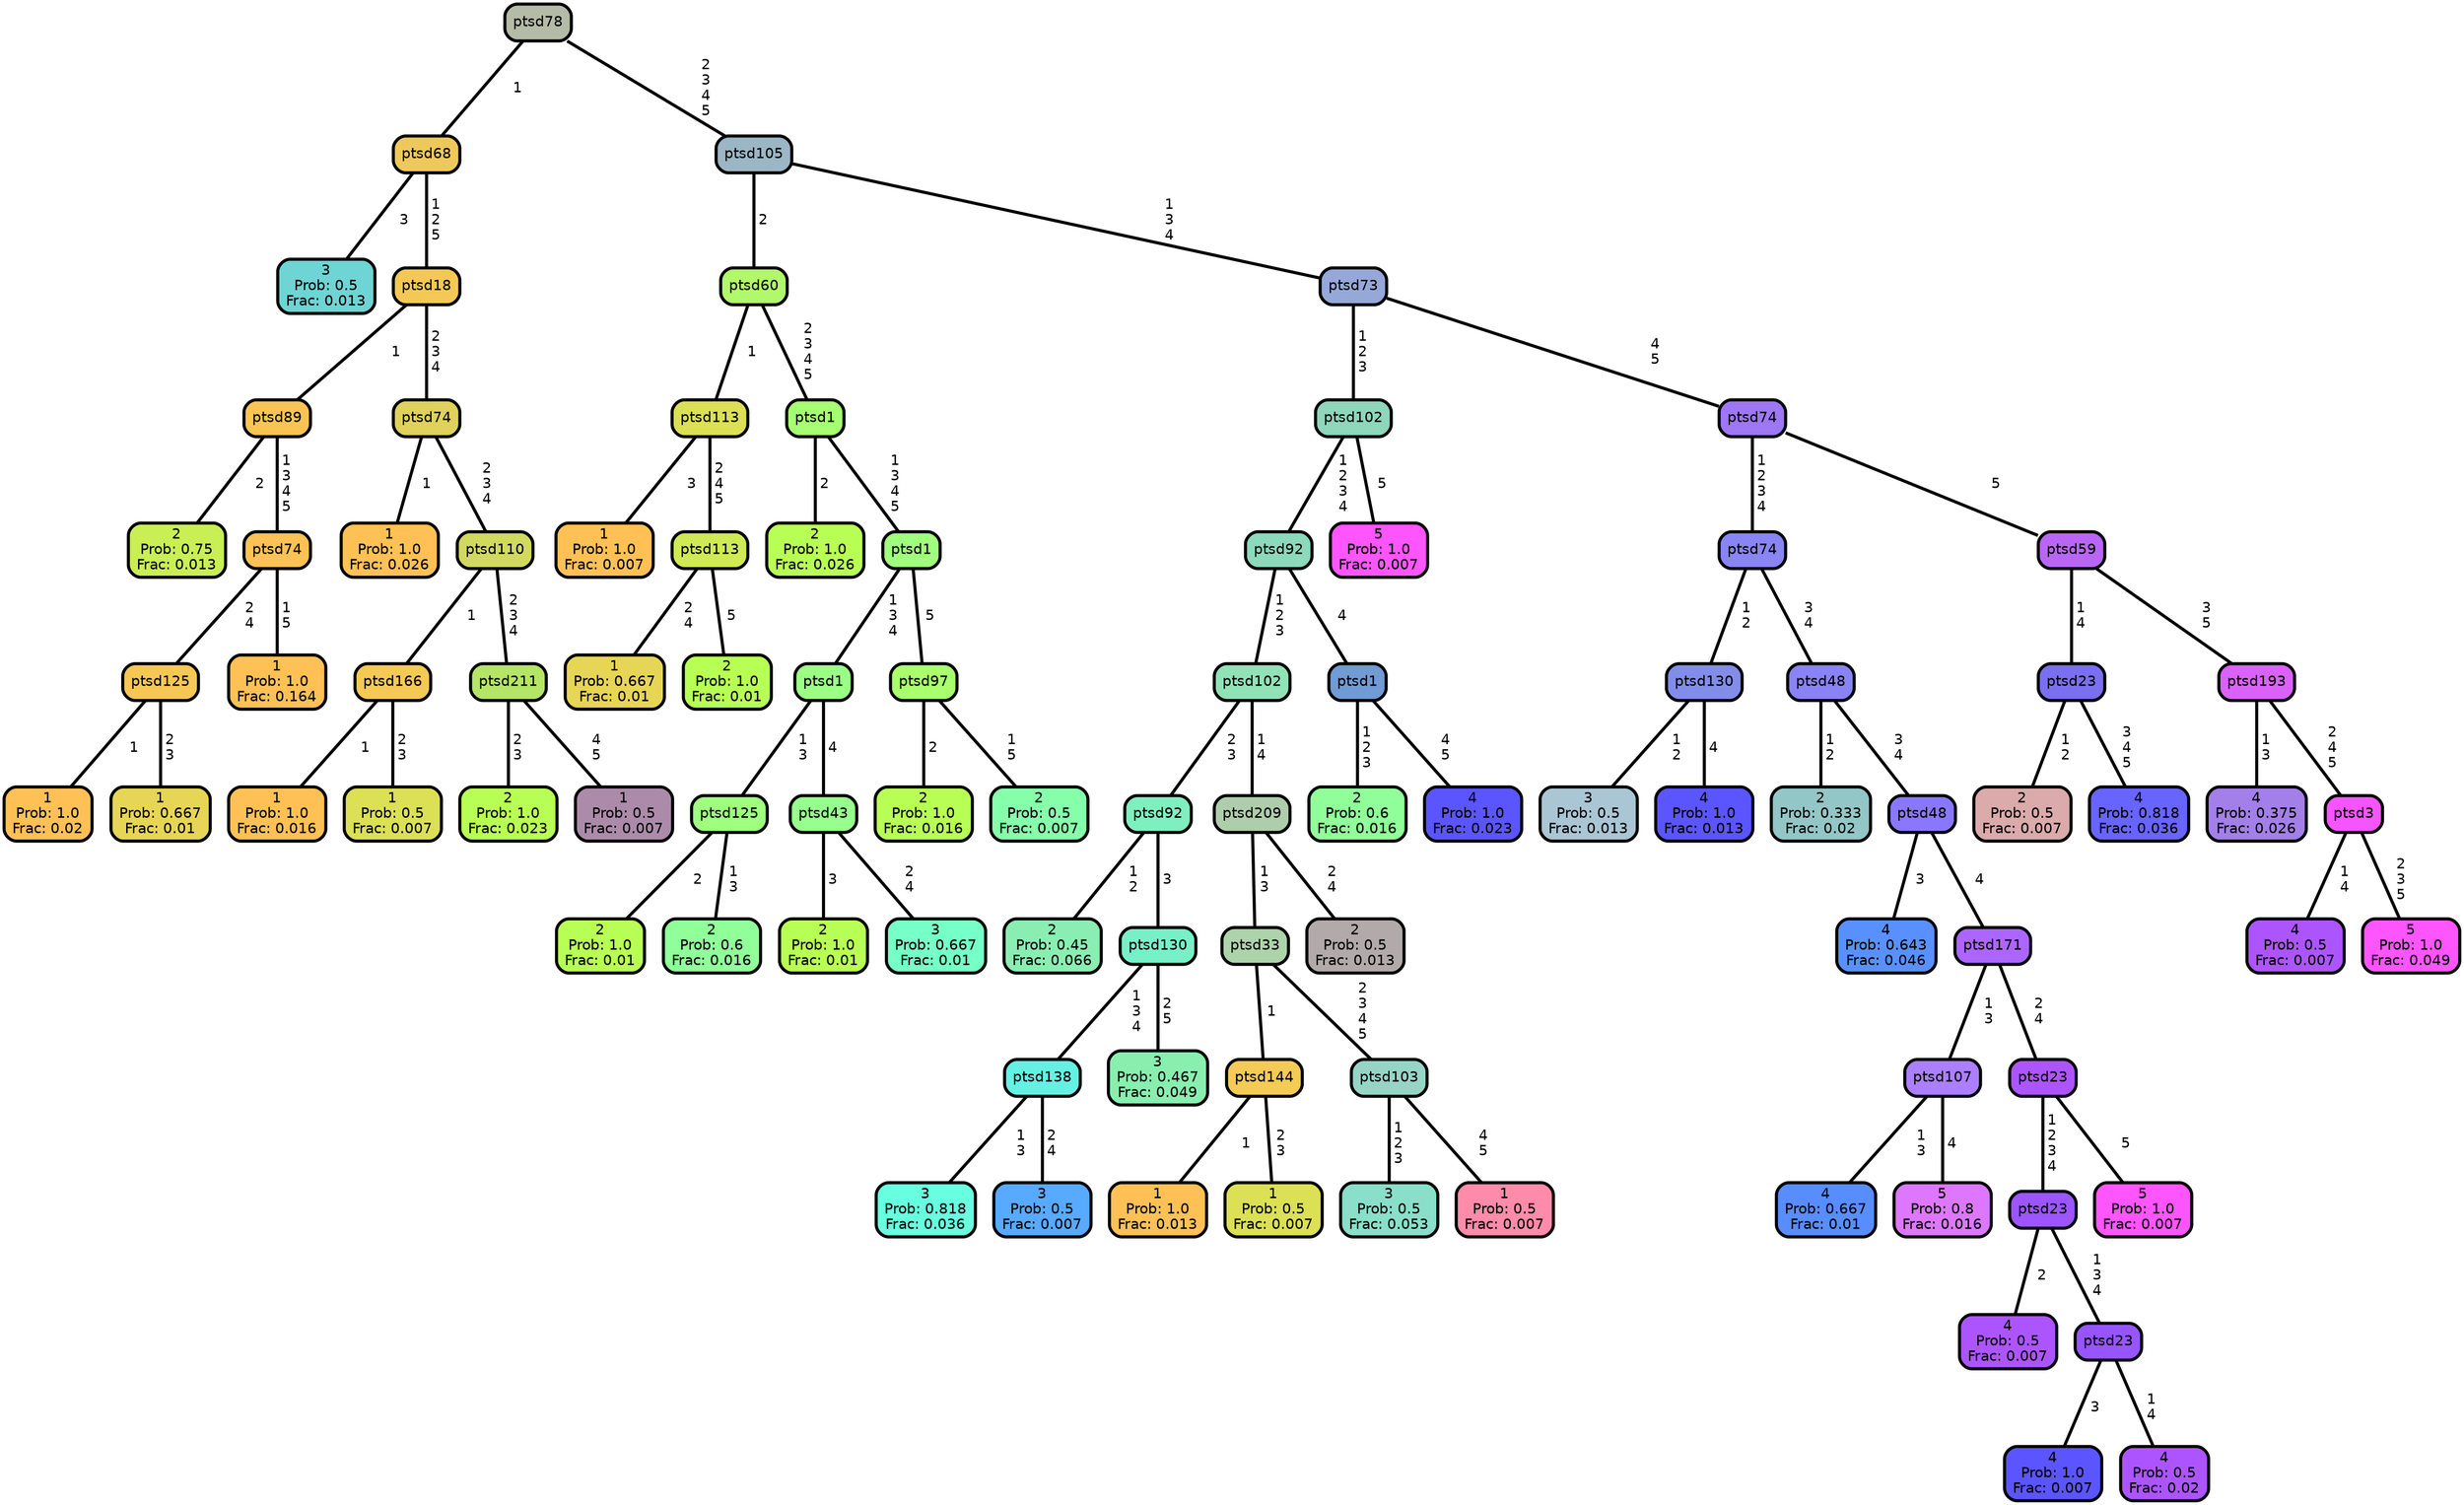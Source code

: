 graph Tree {
node [shape=box, style="filled, rounded",color="black",penwidth="3",fontcolor="black",                 fontname=helvetica] ;
graph [ranksep="0 equally", splines=straight,                 bgcolor=transparent, dpi=60] ;
edge [fontname=helvetica, color=black] ;
0 [label="3
Prob: 0.5
Frac: 0.013", fillcolor="#6fd4d4"] ;
1 [label="ptsd68",href=".//ptsd68.svg", fillcolor="#edc85c"] ;
2 [label="2
Prob: 0.75
Frac: 0.013", fillcolor="#c9ef55"] ;
3 [label="ptsd89",href=".//ptsd89.svg", fillcolor="#fac455"] ;
4 [label="1
Prob: 1.0
Frac: 0.02", fillcolor="#ffc155"] ;
5 [label="ptsd125",href=".//ptsd125.svg", fillcolor="#f7c755"] ;
6 [label="1
Prob: 0.667
Frac: 0.01", fillcolor="#e7d555"] ;
7 [label="ptsd74",href=".//ptsd74.svg", fillcolor="#fdc255"] ;
8 [label="1
Prob: 1.0
Frac: 0.164", fillcolor="#ffc155"] ;
9 [label="ptsd18",href=".//ptsd18.svg", fillcolor="#f3c856"] ;
10 [label="1
Prob: 1.0
Frac: 0.026", fillcolor="#ffc155"] ;
11 [label="ptsd74",href=".//ptsd74.svg", fillcolor="#e0d15c"] ;
12 [label="1
Prob: 1.0
Frac: 0.016", fillcolor="#ffc155"] ;
13 [label="ptsd166",href=".//ptsd166.svg", fillcolor="#f4c955"] ;
14 [label="1
Prob: 0.5
Frac: 0.007", fillcolor="#dbe055"] ;
15 [label="ptsd110",href=".//ptsd110.svg", fillcolor="#d1d95f"] ;
16 [label="2
Prob: 1.0
Frac: 0.023", fillcolor="#b8ff55"] ;
17 [label="ptsd211",href=".//ptsd211.svg", fillcolor="#b5e567"] ;
18 [label="1
Prob: 0.5
Frac: 0.007", fillcolor="#ac8baa"] ;
19 [label="ptsd78",href=".//ptsd78.svg", fillcolor="#b4bba6"] ;
20 [label="1
Prob: 1.0
Frac: 0.007", fillcolor="#ffc155"] ;
21 [label="ptsd113",href=".//ptsd113.svg", fillcolor="#dbe055"] ;
22 [label="1
Prob: 0.667
Frac: 0.01", fillcolor="#e7d555"] ;
23 [label="ptsd113",href=".//ptsd113.svg", fillcolor="#cfea55"] ;
24 [label="2
Prob: 1.0
Frac: 0.01", fillcolor="#b8ff55"] ;
25 [label="ptsd60",href=".//ptsd60.svg", fillcolor="#b2f86b"] ;
26 [label="2
Prob: 1.0
Frac: 0.026", fillcolor="#b8ff55"] ;
27 [label="ptsd1",href=".//ptsd1.svg", fillcolor="#a6ff72"] ;
28 [label="2
Prob: 1.0
Frac: 0.01", fillcolor="#b8ff55"] ;
29 [label="ptsd125",href=".//ptsd125.svg", fillcolor="#9fff7f"] ;
30 [label="2
Prob: 0.6
Frac: 0.016", fillcolor="#90ff99"] ;
31 [label="ptsd1",href=".//ptsd1.svg", fillcolor="#9bff85"] ;
32 [label="2
Prob: 1.0
Frac: 0.01", fillcolor="#b8ff55"] ;
33 [label="ptsd43",href=".//ptsd43.svg", fillcolor="#97ff8d"] ;
34 [label="3
Prob: 0.667
Frac: 0.01", fillcolor="#76ffc6"] ;
35 [label="ptsd1",href=".//ptsd1.svg", fillcolor="#a0ff7d"] ;
36 [label="2
Prob: 1.0
Frac: 0.016", fillcolor="#b8ff55"] ;
37 [label="ptsd97",href=".//ptsd97.svg", fillcolor="#a9ff6d"] ;
38 [label="2
Prob: 0.5
Frac: 0.007", fillcolor="#86ffaa"] ;
39 [label="ptsd105",href=".//ptsd105.svg", fillcolor="#9bb6c5"] ;
40 [label="2
Prob: 0.45
Frac: 0.066", fillcolor="#8aeeb2"] ;
41 [label="ptsd92",href=".//ptsd92.svg", fillcolor="#7fefbf"] ;
42 [label="3
Prob: 0.818
Frac: 0.036", fillcolor="#67ffe0"] ;
43 [label="ptsd138",href=".//ptsd138.svg", fillcolor="#64f1e4"] ;
44 [label="3
Prob: 0.5
Frac: 0.007", fillcolor="#57aaff"] ;
45 [label="ptsd130",href=".//ptsd130.svg", fillcolor="#77f0c8"] ;
46 [label="3
Prob: 0.467
Frac: 0.049", fillcolor="#88efaf"] ;
47 [label="ptsd102",href=".//ptsd102.svg", fillcolor="#90e2b7"] ;
48 [label="1
Prob: 1.0
Frac: 0.013", fillcolor="#ffc155"] ;
49 [label="ptsd144",href=".//ptsd144.svg", fillcolor="#f3cb55"] ;
50 [label="1
Prob: 0.5
Frac: 0.007", fillcolor="#dbe055"] ;
51 [label="ptsd33",href=".//ptsd33.svg", fillcolor="#add3aa"] ;
52 [label="3
Prob: 0.5
Frac: 0.053", fillcolor="#89dfc9"] ;
53 [label="ptsd103",href=".//ptsd103.svg", fillcolor="#96d5c6"] ;
54 [label="1
Prob: 0.5
Frac: 0.007", fillcolor="#ff8baa"] ;
55 [label="ptsd209",href=".//ptsd209.svg", fillcolor="#aecdaa"] ;
56 [label="2
Prob: 0.5
Frac: 0.013", fillcolor="#b2aaaa"] ;
57 [label="ptsd92",href=".//ptsd92.svg", fillcolor="#8cd9bb"] ;
58 [label="2
Prob: 0.6
Frac: 0.016", fillcolor="#90ff99"] ;
59 [label="ptsd1",href=".//ptsd1.svg", fillcolor="#709bd4"] ;
60 [label="4
Prob: 1.0
Frac: 0.023", fillcolor="#5a55ff"] ;
61 [label="ptsd102",href=".//ptsd102.svg", fillcolor="#8ed6bc"] ;
62 [label="5
Prob: 1.0
Frac: 0.007", fillcolor="#ff55ff"] ;
63 [label="ptsd73",href=".//ptsd73.svg", fillcolor="#96a8d8"] ;
64 [label="3
Prob: 0.5
Frac: 0.013", fillcolor="#aac5d4"] ;
65 [label="ptsd130",href=".//ptsd130.svg", fillcolor="#828de9"] ;
66 [label="4
Prob: 1.0
Frac: 0.013", fillcolor="#5a55ff"] ;
67 [label="ptsd74",href=".//ptsd74.svg", fillcolor="#8985f4"] ;
68 [label="2
Prob: 0.333
Frac: 0.02", fillcolor="#93c6c6"] ;
69 [label="ptsd48",href=".//ptsd48.svg", fillcolor="#8a83f6"] ;
70 [label="4
Prob: 0.643
Frac: 0.046", fillcolor="#5891ff"] ;
71 [label="ptsd48",href=".//ptsd48.svg", fillcolor="#8978ff"] ;
72 [label="4
Prob: 0.667
Frac: 0.01", fillcolor="#588dff"] ;
73 [label="ptsd107",href=".//ptsd107.svg", fillcolor="#ab7fff"] ;
74 [label="5
Prob: 0.8
Frac: 0.016", fillcolor="#dd77ff"] ;
75 [label="ptsd171",href=".//ptsd171.svg", fillcolor="#ac66ff"] ;
76 [label="4
Prob: 0.5
Frac: 0.007", fillcolor="#ac55ff"] ;
77 [label="ptsd23",href=".//ptsd23.svg", fillcolor="#9c55ff"] ;
78 [label="4
Prob: 1.0
Frac: 0.007", fillcolor="#5a55ff"] ;
79 [label="ptsd23",href=".//ptsd23.svg", fillcolor="#9755ff"] ;
80 [label="4
Prob: 0.5
Frac: 0.02", fillcolor="#ac55ff"] ;
81 [label="ptsd23",href=".//ptsd23.svg", fillcolor="#ac55ff"] ;
82 [label="5
Prob: 1.0
Frac: 0.007", fillcolor="#ff55ff"] ;
83 [label="ptsd74",href=".//ptsd74.svg", fillcolor="#9e77f5"] ;
84 [label="2
Prob: 0.5
Frac: 0.007", fillcolor="#dbaaaa"] ;
85 [label="ptsd23",href=".//ptsd23.svg", fillcolor="#7a6ff1"] ;
86 [label="4
Prob: 0.818
Frac: 0.036", fillcolor="#6864ff"] ;
87 [label="ptsd59",href=".//ptsd59.svg", fillcolor="#b966f6"] ;
88 [label="4
Prob: 0.375
Frac: 0.026", fillcolor="#a37fe9"] ;
89 [label="ptsd193",href=".//ptsd193.svg", fillcolor="#da62f8"] ;
90 [label="4
Prob: 0.5
Frac: 0.007", fillcolor="#ac55ff"] ;
91 [label="ptsd3",href=".//ptsd3.svg", fillcolor="#f555ff"] ;
92 [label="5
Prob: 1.0
Frac: 0.049", fillcolor="#ff55ff"] ;
1 -- 0 [label=" 3",penwidth=3] ;
1 -- 9 [label=" 1\n 2\n 5",penwidth=3] ;
3 -- 2 [label=" 2",penwidth=3] ;
3 -- 7 [label=" 1\n 3\n 4\n 5",penwidth=3] ;
5 -- 4 [label=" 1",penwidth=3] ;
5 -- 6 [label=" 2\n 3",penwidth=3] ;
7 -- 5 [label=" 2\n 4",penwidth=3] ;
7 -- 8 [label=" 1\n 5",penwidth=3] ;
9 -- 3 [label=" 1",penwidth=3] ;
9 -- 11 [label=" 2\n 3\n 4",penwidth=3] ;
11 -- 10 [label=" 1",penwidth=3] ;
11 -- 15 [label=" 2\n 3\n 4",penwidth=3] ;
13 -- 12 [label=" 1",penwidth=3] ;
13 -- 14 [label=" 2\n 3",penwidth=3] ;
15 -- 13 [label=" 1",penwidth=3] ;
15 -- 17 [label=" 2\n 3\n 4",penwidth=3] ;
17 -- 16 [label=" 2\n 3",penwidth=3] ;
17 -- 18 [label=" 4\n 5",penwidth=3] ;
19 -- 1 [label=" 1",penwidth=3] ;
19 -- 39 [label=" 2\n 3\n 4\n 5",penwidth=3] ;
21 -- 20 [label=" 3",penwidth=3] ;
21 -- 23 [label=" 2\n 4\n 5",penwidth=3] ;
23 -- 22 [label=" 2\n 4",penwidth=3] ;
23 -- 24 [label=" 5",penwidth=3] ;
25 -- 21 [label=" 1",penwidth=3] ;
25 -- 27 [label=" 2\n 3\n 4\n 5",penwidth=3] ;
27 -- 26 [label=" 2",penwidth=3] ;
27 -- 35 [label=" 1\n 3\n 4\n 5",penwidth=3] ;
29 -- 28 [label=" 2",penwidth=3] ;
29 -- 30 [label=" 1\n 3",penwidth=3] ;
31 -- 29 [label=" 1\n 3",penwidth=3] ;
31 -- 33 [label=" 4",penwidth=3] ;
33 -- 32 [label=" 3",penwidth=3] ;
33 -- 34 [label=" 2\n 4",penwidth=3] ;
35 -- 31 [label=" 1\n 3\n 4",penwidth=3] ;
35 -- 37 [label=" 5",penwidth=3] ;
37 -- 36 [label=" 2",penwidth=3] ;
37 -- 38 [label=" 1\n 5",penwidth=3] ;
39 -- 25 [label=" 2",penwidth=3] ;
39 -- 63 [label=" 1\n 3\n 4",penwidth=3] ;
41 -- 40 [label=" 1\n 2",penwidth=3] ;
41 -- 45 [label=" 3",penwidth=3] ;
43 -- 42 [label=" 1\n 3",penwidth=3] ;
43 -- 44 [label=" 2\n 4",penwidth=3] ;
45 -- 43 [label=" 1\n 3\n 4",penwidth=3] ;
45 -- 46 [label=" 2\n 5",penwidth=3] ;
47 -- 41 [label=" 2\n 3",penwidth=3] ;
47 -- 55 [label=" 1\n 4",penwidth=3] ;
49 -- 48 [label=" 1",penwidth=3] ;
49 -- 50 [label=" 2\n 3",penwidth=3] ;
51 -- 49 [label=" 1",penwidth=3] ;
51 -- 53 [label=" 2\n 3\n 4\n 5",penwidth=3] ;
53 -- 52 [label=" 1\n 2\n 3",penwidth=3] ;
53 -- 54 [label=" 4\n 5",penwidth=3] ;
55 -- 51 [label=" 1\n 3",penwidth=3] ;
55 -- 56 [label=" 2\n 4",penwidth=3] ;
57 -- 47 [label=" 1\n 2\n 3",penwidth=3] ;
57 -- 59 [label=" 4",penwidth=3] ;
59 -- 58 [label=" 1\n 2\n 3",penwidth=3] ;
59 -- 60 [label=" 4\n 5",penwidth=3] ;
61 -- 57 [label=" 1\n 2\n 3\n 4",penwidth=3] ;
61 -- 62 [label=" 5",penwidth=3] ;
63 -- 61 [label=" 1\n 2\n 3",penwidth=3] ;
63 -- 83 [label=" 4\n 5",penwidth=3] ;
65 -- 64 [label=" 1\n 2",penwidth=3] ;
65 -- 66 [label=" 4",penwidth=3] ;
67 -- 65 [label=" 1\n 2",penwidth=3] ;
67 -- 69 [label=" 3\n 4",penwidth=3] ;
69 -- 68 [label=" 1\n 2",penwidth=3] ;
69 -- 71 [label=" 3\n 4",penwidth=3] ;
71 -- 70 [label=" 3",penwidth=3] ;
71 -- 75 [label=" 4",penwidth=3] ;
73 -- 72 [label=" 1\n 3",penwidth=3] ;
73 -- 74 [label=" 4",penwidth=3] ;
75 -- 73 [label=" 1\n 3",penwidth=3] ;
75 -- 81 [label=" 2\n 4",penwidth=3] ;
77 -- 76 [label=" 2",penwidth=3] ;
77 -- 79 [label=" 1\n 3\n 4",penwidth=3] ;
79 -- 78 [label=" 3",penwidth=3] ;
79 -- 80 [label=" 1\n 4",penwidth=3] ;
81 -- 77 [label=" 1\n 2\n 3\n 4",penwidth=3] ;
81 -- 82 [label=" 5",penwidth=3] ;
83 -- 67 [label=" 1\n 2\n 3\n 4",penwidth=3] ;
83 -- 87 [label=" 5",penwidth=3] ;
85 -- 84 [label=" 1\n 2",penwidth=3] ;
85 -- 86 [label=" 3\n 4\n 5",penwidth=3] ;
87 -- 85 [label=" 1\n 4",penwidth=3] ;
87 -- 89 [label=" 3\n 5",penwidth=3] ;
89 -- 88 [label=" 1\n 3",penwidth=3] ;
89 -- 91 [label=" 2\n 4\n 5",penwidth=3] ;
91 -- 90 [label=" 1\n 4",penwidth=3] ;
91 -- 92 [label=" 2\n 3\n 5",penwidth=3] ;
{rank = same;}}
